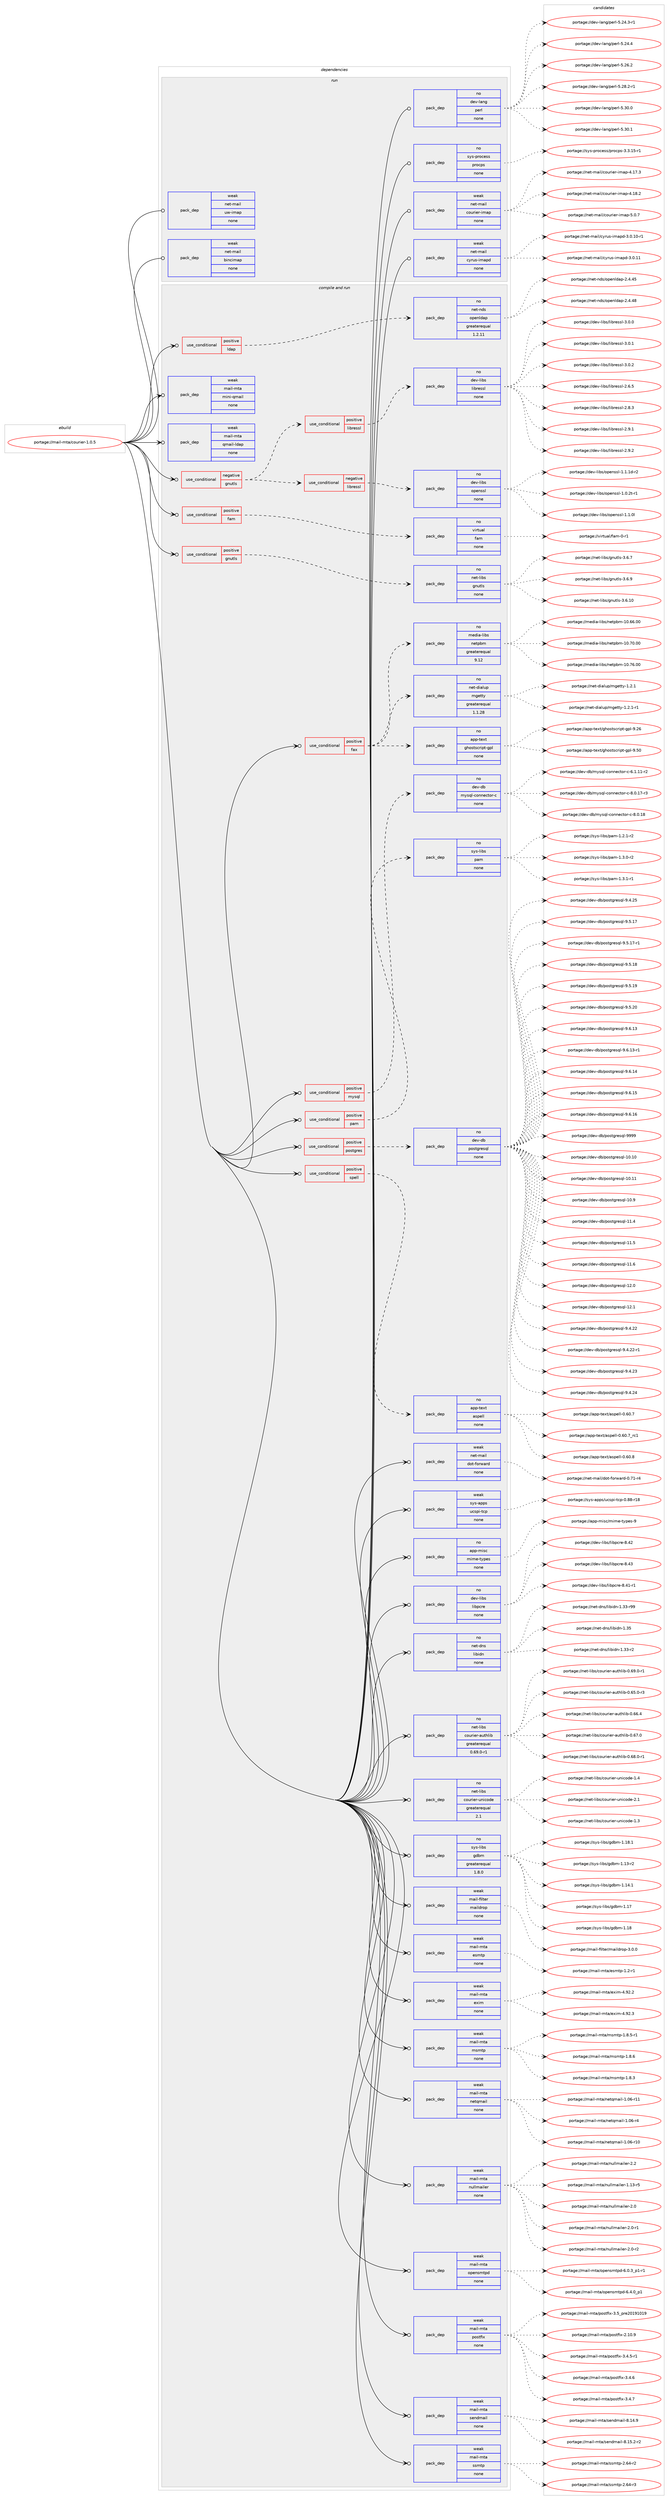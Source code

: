 digraph prolog {

# *************
# Graph options
# *************

newrank=true;
concentrate=true;
compound=true;
graph [rankdir=LR,fontname=Helvetica,fontsize=10,ranksep=1.5];#, ranksep=2.5, nodesep=0.2];
edge  [arrowhead=vee];
node  [fontname=Helvetica,fontsize=10];

# **********
# The ebuild
# **********

subgraph cluster_leftcol {
color=gray;
rank=same;
label=<<i>ebuild</i>>;
id [label="portage://mail-mta/courier-1.0.5", color=red, width=4, href="../mail-mta/courier-1.0.5.svg"];
}

# ****************
# The dependencies
# ****************

subgraph cluster_midcol {
color=gray;
label=<<i>dependencies</i>>;
subgraph cluster_compile {
fillcolor="#eeeeee";
style=filled;
label=<<i>compile</i>>;
}
subgraph cluster_compileandrun {
fillcolor="#eeeeee";
style=filled;
label=<<i>compile and run</i>>;
subgraph cond77055 {
dependency306594 [label=<<TABLE BORDER="0" CELLBORDER="1" CELLSPACING="0" CELLPADDING="4"><TR><TD ROWSPAN="3" CELLPADDING="10">use_conditional</TD></TR><TR><TD>negative</TD></TR><TR><TD>gnutls</TD></TR></TABLE>>, shape=none, color=red];
subgraph cond77056 {
dependency306595 [label=<<TABLE BORDER="0" CELLBORDER="1" CELLSPACING="0" CELLPADDING="4"><TR><TD ROWSPAN="3" CELLPADDING="10">use_conditional</TD></TR><TR><TD>negative</TD></TR><TR><TD>libressl</TD></TR></TABLE>>, shape=none, color=red];
subgraph pack224619 {
dependency306596 [label=<<TABLE BORDER="0" CELLBORDER="1" CELLSPACING="0" CELLPADDING="4" WIDTH="220"><TR><TD ROWSPAN="6" CELLPADDING="30">pack_dep</TD></TR><TR><TD WIDTH="110">no</TD></TR><TR><TD>dev-libs</TD></TR><TR><TD>openssl</TD></TR><TR><TD>none</TD></TR><TR><TD></TD></TR></TABLE>>, shape=none, color=blue];
}
dependency306595:e -> dependency306596:w [weight=20,style="dashed",arrowhead="vee"];
}
dependency306594:e -> dependency306595:w [weight=20,style="dashed",arrowhead="vee"];
subgraph cond77057 {
dependency306597 [label=<<TABLE BORDER="0" CELLBORDER="1" CELLSPACING="0" CELLPADDING="4"><TR><TD ROWSPAN="3" CELLPADDING="10">use_conditional</TD></TR><TR><TD>positive</TD></TR><TR><TD>libressl</TD></TR></TABLE>>, shape=none, color=red];
subgraph pack224620 {
dependency306598 [label=<<TABLE BORDER="0" CELLBORDER="1" CELLSPACING="0" CELLPADDING="4" WIDTH="220"><TR><TD ROWSPAN="6" CELLPADDING="30">pack_dep</TD></TR><TR><TD WIDTH="110">no</TD></TR><TR><TD>dev-libs</TD></TR><TR><TD>libressl</TD></TR><TR><TD>none</TD></TR><TR><TD></TD></TR></TABLE>>, shape=none, color=blue];
}
dependency306597:e -> dependency306598:w [weight=20,style="dashed",arrowhead="vee"];
}
dependency306594:e -> dependency306597:w [weight=20,style="dashed",arrowhead="vee"];
}
id:e -> dependency306594:w [weight=20,style="solid",arrowhead="odotvee"];
subgraph cond77058 {
dependency306599 [label=<<TABLE BORDER="0" CELLBORDER="1" CELLSPACING="0" CELLPADDING="4"><TR><TD ROWSPAN="3" CELLPADDING="10">use_conditional</TD></TR><TR><TD>positive</TD></TR><TR><TD>fam</TD></TR></TABLE>>, shape=none, color=red];
subgraph pack224621 {
dependency306600 [label=<<TABLE BORDER="0" CELLBORDER="1" CELLSPACING="0" CELLPADDING="4" WIDTH="220"><TR><TD ROWSPAN="6" CELLPADDING="30">pack_dep</TD></TR><TR><TD WIDTH="110">no</TD></TR><TR><TD>virtual</TD></TR><TR><TD>fam</TD></TR><TR><TD>none</TD></TR><TR><TD></TD></TR></TABLE>>, shape=none, color=blue];
}
dependency306599:e -> dependency306600:w [weight=20,style="dashed",arrowhead="vee"];
}
id:e -> dependency306599:w [weight=20,style="solid",arrowhead="odotvee"];
subgraph cond77059 {
dependency306601 [label=<<TABLE BORDER="0" CELLBORDER="1" CELLSPACING="0" CELLPADDING="4"><TR><TD ROWSPAN="3" CELLPADDING="10">use_conditional</TD></TR><TR><TD>positive</TD></TR><TR><TD>fax</TD></TR></TABLE>>, shape=none, color=red];
subgraph pack224622 {
dependency306602 [label=<<TABLE BORDER="0" CELLBORDER="1" CELLSPACING="0" CELLPADDING="4" WIDTH="220"><TR><TD ROWSPAN="6" CELLPADDING="30">pack_dep</TD></TR><TR><TD WIDTH="110">no</TD></TR><TR><TD>media-libs</TD></TR><TR><TD>netpbm</TD></TR><TR><TD>greaterequal</TD></TR><TR><TD>9.12</TD></TR></TABLE>>, shape=none, color=blue];
}
dependency306601:e -> dependency306602:w [weight=20,style="dashed",arrowhead="vee"];
subgraph pack224623 {
dependency306603 [label=<<TABLE BORDER="0" CELLBORDER="1" CELLSPACING="0" CELLPADDING="4" WIDTH="220"><TR><TD ROWSPAN="6" CELLPADDING="30">pack_dep</TD></TR><TR><TD WIDTH="110">no</TD></TR><TR><TD>app-text</TD></TR><TR><TD>ghostscript-gpl</TD></TR><TR><TD>none</TD></TR><TR><TD></TD></TR></TABLE>>, shape=none, color=blue];
}
dependency306601:e -> dependency306603:w [weight=20,style="dashed",arrowhead="vee"];
subgraph pack224624 {
dependency306604 [label=<<TABLE BORDER="0" CELLBORDER="1" CELLSPACING="0" CELLPADDING="4" WIDTH="220"><TR><TD ROWSPAN="6" CELLPADDING="30">pack_dep</TD></TR><TR><TD WIDTH="110">no</TD></TR><TR><TD>net-dialup</TD></TR><TR><TD>mgetty</TD></TR><TR><TD>greaterequal</TD></TR><TR><TD>1.1.28</TD></TR></TABLE>>, shape=none, color=blue];
}
dependency306601:e -> dependency306604:w [weight=20,style="dashed",arrowhead="vee"];
}
id:e -> dependency306601:w [weight=20,style="solid",arrowhead="odotvee"];
subgraph cond77060 {
dependency306605 [label=<<TABLE BORDER="0" CELLBORDER="1" CELLSPACING="0" CELLPADDING="4"><TR><TD ROWSPAN="3" CELLPADDING="10">use_conditional</TD></TR><TR><TD>positive</TD></TR><TR><TD>gnutls</TD></TR></TABLE>>, shape=none, color=red];
subgraph pack224625 {
dependency306606 [label=<<TABLE BORDER="0" CELLBORDER="1" CELLSPACING="0" CELLPADDING="4" WIDTH="220"><TR><TD ROWSPAN="6" CELLPADDING="30">pack_dep</TD></TR><TR><TD WIDTH="110">no</TD></TR><TR><TD>net-libs</TD></TR><TR><TD>gnutls</TD></TR><TR><TD>none</TD></TR><TR><TD></TD></TR></TABLE>>, shape=none, color=blue];
}
dependency306605:e -> dependency306606:w [weight=20,style="dashed",arrowhead="vee"];
}
id:e -> dependency306605:w [weight=20,style="solid",arrowhead="odotvee"];
subgraph cond77061 {
dependency306607 [label=<<TABLE BORDER="0" CELLBORDER="1" CELLSPACING="0" CELLPADDING="4"><TR><TD ROWSPAN="3" CELLPADDING="10">use_conditional</TD></TR><TR><TD>positive</TD></TR><TR><TD>ldap</TD></TR></TABLE>>, shape=none, color=red];
subgraph pack224626 {
dependency306608 [label=<<TABLE BORDER="0" CELLBORDER="1" CELLSPACING="0" CELLPADDING="4" WIDTH="220"><TR><TD ROWSPAN="6" CELLPADDING="30">pack_dep</TD></TR><TR><TD WIDTH="110">no</TD></TR><TR><TD>net-nds</TD></TR><TR><TD>openldap</TD></TR><TR><TD>greaterequal</TD></TR><TR><TD>1.2.11</TD></TR></TABLE>>, shape=none, color=blue];
}
dependency306607:e -> dependency306608:w [weight=20,style="dashed",arrowhead="vee"];
}
id:e -> dependency306607:w [weight=20,style="solid",arrowhead="odotvee"];
subgraph cond77062 {
dependency306609 [label=<<TABLE BORDER="0" CELLBORDER="1" CELLSPACING="0" CELLPADDING="4"><TR><TD ROWSPAN="3" CELLPADDING="10">use_conditional</TD></TR><TR><TD>positive</TD></TR><TR><TD>mysql</TD></TR></TABLE>>, shape=none, color=red];
subgraph pack224627 {
dependency306610 [label=<<TABLE BORDER="0" CELLBORDER="1" CELLSPACING="0" CELLPADDING="4" WIDTH="220"><TR><TD ROWSPAN="6" CELLPADDING="30">pack_dep</TD></TR><TR><TD WIDTH="110">no</TD></TR><TR><TD>dev-db</TD></TR><TR><TD>mysql-connector-c</TD></TR><TR><TD>none</TD></TR><TR><TD></TD></TR></TABLE>>, shape=none, color=blue];
}
dependency306609:e -> dependency306610:w [weight=20,style="dashed",arrowhead="vee"];
}
id:e -> dependency306609:w [weight=20,style="solid",arrowhead="odotvee"];
subgraph cond77063 {
dependency306611 [label=<<TABLE BORDER="0" CELLBORDER="1" CELLSPACING="0" CELLPADDING="4"><TR><TD ROWSPAN="3" CELLPADDING="10">use_conditional</TD></TR><TR><TD>positive</TD></TR><TR><TD>pam</TD></TR></TABLE>>, shape=none, color=red];
subgraph pack224628 {
dependency306612 [label=<<TABLE BORDER="0" CELLBORDER="1" CELLSPACING="0" CELLPADDING="4" WIDTH="220"><TR><TD ROWSPAN="6" CELLPADDING="30">pack_dep</TD></TR><TR><TD WIDTH="110">no</TD></TR><TR><TD>sys-libs</TD></TR><TR><TD>pam</TD></TR><TR><TD>none</TD></TR><TR><TD></TD></TR></TABLE>>, shape=none, color=blue];
}
dependency306611:e -> dependency306612:w [weight=20,style="dashed",arrowhead="vee"];
}
id:e -> dependency306611:w [weight=20,style="solid",arrowhead="odotvee"];
subgraph cond77064 {
dependency306613 [label=<<TABLE BORDER="0" CELLBORDER="1" CELLSPACING="0" CELLPADDING="4"><TR><TD ROWSPAN="3" CELLPADDING="10">use_conditional</TD></TR><TR><TD>positive</TD></TR><TR><TD>postgres</TD></TR></TABLE>>, shape=none, color=red];
subgraph pack224629 {
dependency306614 [label=<<TABLE BORDER="0" CELLBORDER="1" CELLSPACING="0" CELLPADDING="4" WIDTH="220"><TR><TD ROWSPAN="6" CELLPADDING="30">pack_dep</TD></TR><TR><TD WIDTH="110">no</TD></TR><TR><TD>dev-db</TD></TR><TR><TD>postgresql</TD></TR><TR><TD>none</TD></TR><TR><TD></TD></TR></TABLE>>, shape=none, color=blue];
}
dependency306613:e -> dependency306614:w [weight=20,style="dashed",arrowhead="vee"];
}
id:e -> dependency306613:w [weight=20,style="solid",arrowhead="odotvee"];
subgraph cond77065 {
dependency306615 [label=<<TABLE BORDER="0" CELLBORDER="1" CELLSPACING="0" CELLPADDING="4"><TR><TD ROWSPAN="3" CELLPADDING="10">use_conditional</TD></TR><TR><TD>positive</TD></TR><TR><TD>spell</TD></TR></TABLE>>, shape=none, color=red];
subgraph pack224630 {
dependency306616 [label=<<TABLE BORDER="0" CELLBORDER="1" CELLSPACING="0" CELLPADDING="4" WIDTH="220"><TR><TD ROWSPAN="6" CELLPADDING="30">pack_dep</TD></TR><TR><TD WIDTH="110">no</TD></TR><TR><TD>app-text</TD></TR><TR><TD>aspell</TD></TR><TR><TD>none</TD></TR><TR><TD></TD></TR></TABLE>>, shape=none, color=blue];
}
dependency306615:e -> dependency306616:w [weight=20,style="dashed",arrowhead="vee"];
}
id:e -> dependency306615:w [weight=20,style="solid",arrowhead="odotvee"];
subgraph pack224631 {
dependency306617 [label=<<TABLE BORDER="0" CELLBORDER="1" CELLSPACING="0" CELLPADDING="4" WIDTH="220"><TR><TD ROWSPAN="6" CELLPADDING="30">pack_dep</TD></TR><TR><TD WIDTH="110">no</TD></TR><TR><TD>app-misc</TD></TR><TR><TD>mime-types</TD></TR><TR><TD>none</TD></TR><TR><TD></TD></TR></TABLE>>, shape=none, color=blue];
}
id:e -> dependency306617:w [weight=20,style="solid",arrowhead="odotvee"];
subgraph pack224632 {
dependency306618 [label=<<TABLE BORDER="0" CELLBORDER="1" CELLSPACING="0" CELLPADDING="4" WIDTH="220"><TR><TD ROWSPAN="6" CELLPADDING="30">pack_dep</TD></TR><TR><TD WIDTH="110">no</TD></TR><TR><TD>dev-libs</TD></TR><TR><TD>libpcre</TD></TR><TR><TD>none</TD></TR><TR><TD></TD></TR></TABLE>>, shape=none, color=blue];
}
id:e -> dependency306618:w [weight=20,style="solid",arrowhead="odotvee"];
subgraph pack224633 {
dependency306619 [label=<<TABLE BORDER="0" CELLBORDER="1" CELLSPACING="0" CELLPADDING="4" WIDTH="220"><TR><TD ROWSPAN="6" CELLPADDING="30">pack_dep</TD></TR><TR><TD WIDTH="110">no</TD></TR><TR><TD>net-dns</TD></TR><TR><TD>libidn</TD></TR><TR><TD>none</TD></TR><TR><TD></TD></TR></TABLE>>, shape=none, color=blue];
}
id:e -> dependency306619:w [weight=20,style="solid",arrowhead="odotvee"];
subgraph pack224634 {
dependency306620 [label=<<TABLE BORDER="0" CELLBORDER="1" CELLSPACING="0" CELLPADDING="4" WIDTH="220"><TR><TD ROWSPAN="6" CELLPADDING="30">pack_dep</TD></TR><TR><TD WIDTH="110">no</TD></TR><TR><TD>net-libs</TD></TR><TR><TD>courier-authlib</TD></TR><TR><TD>greaterequal</TD></TR><TR><TD>0.69.0-r1</TD></TR></TABLE>>, shape=none, color=blue];
}
id:e -> dependency306620:w [weight=20,style="solid",arrowhead="odotvee"];
subgraph pack224635 {
dependency306621 [label=<<TABLE BORDER="0" CELLBORDER="1" CELLSPACING="0" CELLPADDING="4" WIDTH="220"><TR><TD ROWSPAN="6" CELLPADDING="30">pack_dep</TD></TR><TR><TD WIDTH="110">no</TD></TR><TR><TD>net-libs</TD></TR><TR><TD>courier-unicode</TD></TR><TR><TD>greaterequal</TD></TR><TR><TD>2.1</TD></TR></TABLE>>, shape=none, color=blue];
}
id:e -> dependency306621:w [weight=20,style="solid",arrowhead="odotvee"];
subgraph pack224636 {
dependency306622 [label=<<TABLE BORDER="0" CELLBORDER="1" CELLSPACING="0" CELLPADDING="4" WIDTH="220"><TR><TD ROWSPAN="6" CELLPADDING="30">pack_dep</TD></TR><TR><TD WIDTH="110">no</TD></TR><TR><TD>sys-libs</TD></TR><TR><TD>gdbm</TD></TR><TR><TD>greaterequal</TD></TR><TR><TD>1.8.0</TD></TR></TABLE>>, shape=none, color=blue];
}
id:e -> dependency306622:w [weight=20,style="solid",arrowhead="odotvee"];
subgraph pack224637 {
dependency306623 [label=<<TABLE BORDER="0" CELLBORDER="1" CELLSPACING="0" CELLPADDING="4" WIDTH="220"><TR><TD ROWSPAN="6" CELLPADDING="30">pack_dep</TD></TR><TR><TD WIDTH="110">weak</TD></TR><TR><TD>mail-filter</TD></TR><TR><TD>maildrop</TD></TR><TR><TD>none</TD></TR><TR><TD></TD></TR></TABLE>>, shape=none, color=blue];
}
id:e -> dependency306623:w [weight=20,style="solid",arrowhead="odotvee"];
subgraph pack224638 {
dependency306624 [label=<<TABLE BORDER="0" CELLBORDER="1" CELLSPACING="0" CELLPADDING="4" WIDTH="220"><TR><TD ROWSPAN="6" CELLPADDING="30">pack_dep</TD></TR><TR><TD WIDTH="110">weak</TD></TR><TR><TD>mail-mta</TD></TR><TR><TD>esmtp</TD></TR><TR><TD>none</TD></TR><TR><TD></TD></TR></TABLE>>, shape=none, color=blue];
}
id:e -> dependency306624:w [weight=20,style="solid",arrowhead="odotvee"];
subgraph pack224639 {
dependency306625 [label=<<TABLE BORDER="0" CELLBORDER="1" CELLSPACING="0" CELLPADDING="4" WIDTH="220"><TR><TD ROWSPAN="6" CELLPADDING="30">pack_dep</TD></TR><TR><TD WIDTH="110">weak</TD></TR><TR><TD>mail-mta</TD></TR><TR><TD>exim</TD></TR><TR><TD>none</TD></TR><TR><TD></TD></TR></TABLE>>, shape=none, color=blue];
}
id:e -> dependency306625:w [weight=20,style="solid",arrowhead="odotvee"];
subgraph pack224640 {
dependency306626 [label=<<TABLE BORDER="0" CELLBORDER="1" CELLSPACING="0" CELLPADDING="4" WIDTH="220"><TR><TD ROWSPAN="6" CELLPADDING="30">pack_dep</TD></TR><TR><TD WIDTH="110">weak</TD></TR><TR><TD>mail-mta</TD></TR><TR><TD>mini-qmail</TD></TR><TR><TD>none</TD></TR><TR><TD></TD></TR></TABLE>>, shape=none, color=blue];
}
id:e -> dependency306626:w [weight=20,style="solid",arrowhead="odotvee"];
subgraph pack224641 {
dependency306627 [label=<<TABLE BORDER="0" CELLBORDER="1" CELLSPACING="0" CELLPADDING="4" WIDTH="220"><TR><TD ROWSPAN="6" CELLPADDING="30">pack_dep</TD></TR><TR><TD WIDTH="110">weak</TD></TR><TR><TD>mail-mta</TD></TR><TR><TD>msmtp</TD></TR><TR><TD>none</TD></TR><TR><TD></TD></TR></TABLE>>, shape=none, color=blue];
}
id:e -> dependency306627:w [weight=20,style="solid",arrowhead="odotvee"];
subgraph pack224642 {
dependency306628 [label=<<TABLE BORDER="0" CELLBORDER="1" CELLSPACING="0" CELLPADDING="4" WIDTH="220"><TR><TD ROWSPAN="6" CELLPADDING="30">pack_dep</TD></TR><TR><TD WIDTH="110">weak</TD></TR><TR><TD>mail-mta</TD></TR><TR><TD>netqmail</TD></TR><TR><TD>none</TD></TR><TR><TD></TD></TR></TABLE>>, shape=none, color=blue];
}
id:e -> dependency306628:w [weight=20,style="solid",arrowhead="odotvee"];
subgraph pack224643 {
dependency306629 [label=<<TABLE BORDER="0" CELLBORDER="1" CELLSPACING="0" CELLPADDING="4" WIDTH="220"><TR><TD ROWSPAN="6" CELLPADDING="30">pack_dep</TD></TR><TR><TD WIDTH="110">weak</TD></TR><TR><TD>mail-mta</TD></TR><TR><TD>nullmailer</TD></TR><TR><TD>none</TD></TR><TR><TD></TD></TR></TABLE>>, shape=none, color=blue];
}
id:e -> dependency306629:w [weight=20,style="solid",arrowhead="odotvee"];
subgraph pack224644 {
dependency306630 [label=<<TABLE BORDER="0" CELLBORDER="1" CELLSPACING="0" CELLPADDING="4" WIDTH="220"><TR><TD ROWSPAN="6" CELLPADDING="30">pack_dep</TD></TR><TR><TD WIDTH="110">weak</TD></TR><TR><TD>mail-mta</TD></TR><TR><TD>opensmtpd</TD></TR><TR><TD>none</TD></TR><TR><TD></TD></TR></TABLE>>, shape=none, color=blue];
}
id:e -> dependency306630:w [weight=20,style="solid",arrowhead="odotvee"];
subgraph pack224645 {
dependency306631 [label=<<TABLE BORDER="0" CELLBORDER="1" CELLSPACING="0" CELLPADDING="4" WIDTH="220"><TR><TD ROWSPAN="6" CELLPADDING="30">pack_dep</TD></TR><TR><TD WIDTH="110">weak</TD></TR><TR><TD>mail-mta</TD></TR><TR><TD>postfix</TD></TR><TR><TD>none</TD></TR><TR><TD></TD></TR></TABLE>>, shape=none, color=blue];
}
id:e -> dependency306631:w [weight=20,style="solid",arrowhead="odotvee"];
subgraph pack224646 {
dependency306632 [label=<<TABLE BORDER="0" CELLBORDER="1" CELLSPACING="0" CELLPADDING="4" WIDTH="220"><TR><TD ROWSPAN="6" CELLPADDING="30">pack_dep</TD></TR><TR><TD WIDTH="110">weak</TD></TR><TR><TD>mail-mta</TD></TR><TR><TD>qmail-ldap</TD></TR><TR><TD>none</TD></TR><TR><TD></TD></TR></TABLE>>, shape=none, color=blue];
}
id:e -> dependency306632:w [weight=20,style="solid",arrowhead="odotvee"];
subgraph pack224647 {
dependency306633 [label=<<TABLE BORDER="0" CELLBORDER="1" CELLSPACING="0" CELLPADDING="4" WIDTH="220"><TR><TD ROWSPAN="6" CELLPADDING="30">pack_dep</TD></TR><TR><TD WIDTH="110">weak</TD></TR><TR><TD>mail-mta</TD></TR><TR><TD>sendmail</TD></TR><TR><TD>none</TD></TR><TR><TD></TD></TR></TABLE>>, shape=none, color=blue];
}
id:e -> dependency306633:w [weight=20,style="solid",arrowhead="odotvee"];
subgraph pack224648 {
dependency306634 [label=<<TABLE BORDER="0" CELLBORDER="1" CELLSPACING="0" CELLPADDING="4" WIDTH="220"><TR><TD ROWSPAN="6" CELLPADDING="30">pack_dep</TD></TR><TR><TD WIDTH="110">weak</TD></TR><TR><TD>mail-mta</TD></TR><TR><TD>ssmtp</TD></TR><TR><TD>none</TD></TR><TR><TD></TD></TR></TABLE>>, shape=none, color=blue];
}
id:e -> dependency306634:w [weight=20,style="solid",arrowhead="odotvee"];
subgraph pack224649 {
dependency306635 [label=<<TABLE BORDER="0" CELLBORDER="1" CELLSPACING="0" CELLPADDING="4" WIDTH="220"><TR><TD ROWSPAN="6" CELLPADDING="30">pack_dep</TD></TR><TR><TD WIDTH="110">weak</TD></TR><TR><TD>net-mail</TD></TR><TR><TD>dot-forward</TD></TR><TR><TD>none</TD></TR><TR><TD></TD></TR></TABLE>>, shape=none, color=blue];
}
id:e -> dependency306635:w [weight=20,style="solid",arrowhead="odotvee"];
subgraph pack224650 {
dependency306636 [label=<<TABLE BORDER="0" CELLBORDER="1" CELLSPACING="0" CELLPADDING="4" WIDTH="220"><TR><TD ROWSPAN="6" CELLPADDING="30">pack_dep</TD></TR><TR><TD WIDTH="110">weak</TD></TR><TR><TD>sys-apps</TD></TR><TR><TD>ucspi-tcp</TD></TR><TR><TD>none</TD></TR><TR><TD></TD></TR></TABLE>>, shape=none, color=blue];
}
id:e -> dependency306636:w [weight=20,style="solid",arrowhead="odotvee"];
}
subgraph cluster_run {
fillcolor="#eeeeee";
style=filled;
label=<<i>run</i>>;
subgraph pack224651 {
dependency306637 [label=<<TABLE BORDER="0" CELLBORDER="1" CELLSPACING="0" CELLPADDING="4" WIDTH="220"><TR><TD ROWSPAN="6" CELLPADDING="30">pack_dep</TD></TR><TR><TD WIDTH="110">no</TD></TR><TR><TD>dev-lang</TD></TR><TR><TD>perl</TD></TR><TR><TD>none</TD></TR><TR><TD></TD></TR></TABLE>>, shape=none, color=blue];
}
id:e -> dependency306637:w [weight=20,style="solid",arrowhead="odot"];
subgraph pack224652 {
dependency306638 [label=<<TABLE BORDER="0" CELLBORDER="1" CELLSPACING="0" CELLPADDING="4" WIDTH="220"><TR><TD ROWSPAN="6" CELLPADDING="30">pack_dep</TD></TR><TR><TD WIDTH="110">no</TD></TR><TR><TD>sys-process</TD></TR><TR><TD>procps</TD></TR><TR><TD>none</TD></TR><TR><TD></TD></TR></TABLE>>, shape=none, color=blue];
}
id:e -> dependency306638:w [weight=20,style="solid",arrowhead="odot"];
subgraph pack224653 {
dependency306639 [label=<<TABLE BORDER="0" CELLBORDER="1" CELLSPACING="0" CELLPADDING="4" WIDTH="220"><TR><TD ROWSPAN="6" CELLPADDING="30">pack_dep</TD></TR><TR><TD WIDTH="110">weak</TD></TR><TR><TD>net-mail</TD></TR><TR><TD>bincimap</TD></TR><TR><TD>none</TD></TR><TR><TD></TD></TR></TABLE>>, shape=none, color=blue];
}
id:e -> dependency306639:w [weight=20,style="solid",arrowhead="odot"];
subgraph pack224654 {
dependency306640 [label=<<TABLE BORDER="0" CELLBORDER="1" CELLSPACING="0" CELLPADDING="4" WIDTH="220"><TR><TD ROWSPAN="6" CELLPADDING="30">pack_dep</TD></TR><TR><TD WIDTH="110">weak</TD></TR><TR><TD>net-mail</TD></TR><TR><TD>courier-imap</TD></TR><TR><TD>none</TD></TR><TR><TD></TD></TR></TABLE>>, shape=none, color=blue];
}
id:e -> dependency306640:w [weight=20,style="solid",arrowhead="odot"];
subgraph pack224655 {
dependency306641 [label=<<TABLE BORDER="0" CELLBORDER="1" CELLSPACING="0" CELLPADDING="4" WIDTH="220"><TR><TD ROWSPAN="6" CELLPADDING="30">pack_dep</TD></TR><TR><TD WIDTH="110">weak</TD></TR><TR><TD>net-mail</TD></TR><TR><TD>cyrus-imapd</TD></TR><TR><TD>none</TD></TR><TR><TD></TD></TR></TABLE>>, shape=none, color=blue];
}
id:e -> dependency306641:w [weight=20,style="solid",arrowhead="odot"];
subgraph pack224656 {
dependency306642 [label=<<TABLE BORDER="0" CELLBORDER="1" CELLSPACING="0" CELLPADDING="4" WIDTH="220"><TR><TD ROWSPAN="6" CELLPADDING="30">pack_dep</TD></TR><TR><TD WIDTH="110">weak</TD></TR><TR><TD>net-mail</TD></TR><TR><TD>uw-imap</TD></TR><TR><TD>none</TD></TR><TR><TD></TD></TR></TABLE>>, shape=none, color=blue];
}
id:e -> dependency306642:w [weight=20,style="solid",arrowhead="odot"];
}
}

# **************
# The candidates
# **************

subgraph cluster_choices {
rank=same;
color=gray;
label=<<i>candidates</i>>;

subgraph choice224619 {
color=black;
nodesep=1;
choiceportage1001011184510810598115471111121011101151151084549464846501164511449 [label="portage://dev-libs/openssl-1.0.2t-r1", color=red, width=4,href="../dev-libs/openssl-1.0.2t-r1.svg"];
choiceportage100101118451081059811547111112101110115115108454946494648108 [label="portage://dev-libs/openssl-1.1.0l", color=red, width=4,href="../dev-libs/openssl-1.1.0l.svg"];
choiceportage1001011184510810598115471111121011101151151084549464946491004511450 [label="portage://dev-libs/openssl-1.1.1d-r2", color=red, width=4,href="../dev-libs/openssl-1.1.1d-r2.svg"];
dependency306596:e -> choiceportage1001011184510810598115471111121011101151151084549464846501164511449:w [style=dotted,weight="100"];
dependency306596:e -> choiceportage100101118451081059811547111112101110115115108454946494648108:w [style=dotted,weight="100"];
dependency306596:e -> choiceportage1001011184510810598115471111121011101151151084549464946491004511450:w [style=dotted,weight="100"];
}
subgraph choice224620 {
color=black;
nodesep=1;
choiceportage10010111845108105981154710810598114101115115108455046544653 [label="portage://dev-libs/libressl-2.6.5", color=red, width=4,href="../dev-libs/libressl-2.6.5.svg"];
choiceportage10010111845108105981154710810598114101115115108455046564651 [label="portage://dev-libs/libressl-2.8.3", color=red, width=4,href="../dev-libs/libressl-2.8.3.svg"];
choiceportage10010111845108105981154710810598114101115115108455046574649 [label="portage://dev-libs/libressl-2.9.1", color=red, width=4,href="../dev-libs/libressl-2.9.1.svg"];
choiceportage10010111845108105981154710810598114101115115108455046574650 [label="portage://dev-libs/libressl-2.9.2", color=red, width=4,href="../dev-libs/libressl-2.9.2.svg"];
choiceportage10010111845108105981154710810598114101115115108455146484648 [label="portage://dev-libs/libressl-3.0.0", color=red, width=4,href="../dev-libs/libressl-3.0.0.svg"];
choiceportage10010111845108105981154710810598114101115115108455146484649 [label="portage://dev-libs/libressl-3.0.1", color=red, width=4,href="../dev-libs/libressl-3.0.1.svg"];
choiceportage10010111845108105981154710810598114101115115108455146484650 [label="portage://dev-libs/libressl-3.0.2", color=red, width=4,href="../dev-libs/libressl-3.0.2.svg"];
dependency306598:e -> choiceportage10010111845108105981154710810598114101115115108455046544653:w [style=dotted,weight="100"];
dependency306598:e -> choiceportage10010111845108105981154710810598114101115115108455046564651:w [style=dotted,weight="100"];
dependency306598:e -> choiceportage10010111845108105981154710810598114101115115108455046574649:w [style=dotted,weight="100"];
dependency306598:e -> choiceportage10010111845108105981154710810598114101115115108455046574650:w [style=dotted,weight="100"];
dependency306598:e -> choiceportage10010111845108105981154710810598114101115115108455146484648:w [style=dotted,weight="100"];
dependency306598:e -> choiceportage10010111845108105981154710810598114101115115108455146484649:w [style=dotted,weight="100"];
dependency306598:e -> choiceportage10010111845108105981154710810598114101115115108455146484650:w [style=dotted,weight="100"];
}
subgraph choice224621 {
color=black;
nodesep=1;
choiceportage11810511411611797108471029710945484511449 [label="portage://virtual/fam-0-r1", color=red, width=4,href="../virtual/fam-0-r1.svg"];
dependency306600:e -> choiceportage11810511411611797108471029710945484511449:w [style=dotted,weight="100"];
}
subgraph choice224622 {
color=black;
nodesep=1;
choiceportage1091011001059745108105981154711010111611298109454948465454464848 [label="portage://media-libs/netpbm-10.66.00", color=red, width=4,href="../media-libs/netpbm-10.66.00.svg"];
choiceportage1091011001059745108105981154711010111611298109454948465548464848 [label="portage://media-libs/netpbm-10.70.00", color=red, width=4,href="../media-libs/netpbm-10.70.00.svg"];
choiceportage1091011001059745108105981154711010111611298109454948465554464848 [label="portage://media-libs/netpbm-10.76.00", color=red, width=4,href="../media-libs/netpbm-10.76.00.svg"];
dependency306602:e -> choiceportage1091011001059745108105981154711010111611298109454948465454464848:w [style=dotted,weight="100"];
dependency306602:e -> choiceportage1091011001059745108105981154711010111611298109454948465548464848:w [style=dotted,weight="100"];
dependency306602:e -> choiceportage1091011001059745108105981154711010111611298109454948465554464848:w [style=dotted,weight="100"];
}
subgraph choice224623 {
color=black;
nodesep=1;
choiceportage97112112451161011201164710310411111511611599114105112116451031121084557465054 [label="portage://app-text/ghostscript-gpl-9.26", color=red, width=4,href="../app-text/ghostscript-gpl-9.26.svg"];
choiceportage97112112451161011201164710310411111511611599114105112116451031121084557465348 [label="portage://app-text/ghostscript-gpl-9.50", color=red, width=4,href="../app-text/ghostscript-gpl-9.50.svg"];
dependency306603:e -> choiceportage97112112451161011201164710310411111511611599114105112116451031121084557465054:w [style=dotted,weight="100"];
dependency306603:e -> choiceportage97112112451161011201164710310411111511611599114105112116451031121084557465348:w [style=dotted,weight="100"];
}
subgraph choice224624 {
color=black;
nodesep=1;
choiceportage110101116451001059710811711247109103101116116121454946504649 [label="portage://net-dialup/mgetty-1.2.1", color=red, width=4,href="../net-dialup/mgetty-1.2.1.svg"];
choiceportage1101011164510010597108117112471091031011161161214549465046494511449 [label="portage://net-dialup/mgetty-1.2.1-r1", color=red, width=4,href="../net-dialup/mgetty-1.2.1-r1.svg"];
dependency306604:e -> choiceportage110101116451001059710811711247109103101116116121454946504649:w [style=dotted,weight="100"];
dependency306604:e -> choiceportage1101011164510010597108117112471091031011161161214549465046494511449:w [style=dotted,weight="100"];
}
subgraph choice224625 {
color=black;
nodesep=1;
choiceportage11010111645108105981154710311011711610811545514654464948 [label="portage://net-libs/gnutls-3.6.10", color=red, width=4,href="../net-libs/gnutls-3.6.10.svg"];
choiceportage110101116451081059811547103110117116108115455146544655 [label="portage://net-libs/gnutls-3.6.7", color=red, width=4,href="../net-libs/gnutls-3.6.7.svg"];
choiceportage110101116451081059811547103110117116108115455146544657 [label="portage://net-libs/gnutls-3.6.9", color=red, width=4,href="../net-libs/gnutls-3.6.9.svg"];
dependency306606:e -> choiceportage11010111645108105981154710311011711610811545514654464948:w [style=dotted,weight="100"];
dependency306606:e -> choiceportage110101116451081059811547103110117116108115455146544655:w [style=dotted,weight="100"];
dependency306606:e -> choiceportage110101116451081059811547103110117116108115455146544657:w [style=dotted,weight="100"];
}
subgraph choice224626 {
color=black;
nodesep=1;
choiceportage11010111645110100115471111121011101081009711245504652465253 [label="portage://net-nds/openldap-2.4.45", color=red, width=4,href="../net-nds/openldap-2.4.45.svg"];
choiceportage11010111645110100115471111121011101081009711245504652465256 [label="portage://net-nds/openldap-2.4.48", color=red, width=4,href="../net-nds/openldap-2.4.48.svg"];
dependency306608:e -> choiceportage11010111645110100115471111121011101081009711245504652465253:w [style=dotted,weight="100"];
dependency306608:e -> choiceportage11010111645110100115471111121011101081009711245504652465256:w [style=dotted,weight="100"];
}
subgraph choice224627 {
color=black;
nodesep=1;
choiceportage1001011184510098471091211151131084599111110110101991161111144599455446494649494511450 [label="portage://dev-db/mysql-connector-c-6.1.11-r2", color=red, width=4,href="../dev-db/mysql-connector-c-6.1.11-r2.svg"];
choiceportage1001011184510098471091211151131084599111110110101991161111144599455646484649554511451 [label="portage://dev-db/mysql-connector-c-8.0.17-r3", color=red, width=4,href="../dev-db/mysql-connector-c-8.0.17-r3.svg"];
choiceportage100101118451009847109121115113108459911111011010199116111114459945564648464956 [label="portage://dev-db/mysql-connector-c-8.0.18", color=red, width=4,href="../dev-db/mysql-connector-c-8.0.18.svg"];
dependency306610:e -> choiceportage1001011184510098471091211151131084599111110110101991161111144599455446494649494511450:w [style=dotted,weight="100"];
dependency306610:e -> choiceportage1001011184510098471091211151131084599111110110101991161111144599455646484649554511451:w [style=dotted,weight="100"];
dependency306610:e -> choiceportage100101118451009847109121115113108459911111011010199116111114459945564648464956:w [style=dotted,weight="100"];
}
subgraph choice224628 {
color=black;
nodesep=1;
choiceportage115121115451081059811547112971094549465046494511450 [label="portage://sys-libs/pam-1.2.1-r2", color=red, width=4,href="../sys-libs/pam-1.2.1-r2.svg"];
choiceportage115121115451081059811547112971094549465146484511450 [label="portage://sys-libs/pam-1.3.0-r2", color=red, width=4,href="../sys-libs/pam-1.3.0-r2.svg"];
choiceportage115121115451081059811547112971094549465146494511449 [label="portage://sys-libs/pam-1.3.1-r1", color=red, width=4,href="../sys-libs/pam-1.3.1-r1.svg"];
dependency306612:e -> choiceportage115121115451081059811547112971094549465046494511450:w [style=dotted,weight="100"];
dependency306612:e -> choiceportage115121115451081059811547112971094549465146484511450:w [style=dotted,weight="100"];
dependency306612:e -> choiceportage115121115451081059811547112971094549465146494511449:w [style=dotted,weight="100"];
}
subgraph choice224629 {
color=black;
nodesep=1;
choiceportage100101118451009847112111115116103114101115113108454948464948 [label="portage://dev-db/postgresql-10.10", color=red, width=4,href="../dev-db/postgresql-10.10.svg"];
choiceportage100101118451009847112111115116103114101115113108454948464949 [label="portage://dev-db/postgresql-10.11", color=red, width=4,href="../dev-db/postgresql-10.11.svg"];
choiceportage1001011184510098471121111151161031141011151131084549484657 [label="portage://dev-db/postgresql-10.9", color=red, width=4,href="../dev-db/postgresql-10.9.svg"];
choiceportage1001011184510098471121111151161031141011151131084549494652 [label="portage://dev-db/postgresql-11.4", color=red, width=4,href="../dev-db/postgresql-11.4.svg"];
choiceportage1001011184510098471121111151161031141011151131084549494653 [label="portage://dev-db/postgresql-11.5", color=red, width=4,href="../dev-db/postgresql-11.5.svg"];
choiceportage1001011184510098471121111151161031141011151131084549494654 [label="portage://dev-db/postgresql-11.6", color=red, width=4,href="../dev-db/postgresql-11.6.svg"];
choiceportage1001011184510098471121111151161031141011151131084549504648 [label="portage://dev-db/postgresql-12.0", color=red, width=4,href="../dev-db/postgresql-12.0.svg"];
choiceportage1001011184510098471121111151161031141011151131084549504649 [label="portage://dev-db/postgresql-12.1", color=red, width=4,href="../dev-db/postgresql-12.1.svg"];
choiceportage10010111845100984711211111511610311410111511310845574652465050 [label="portage://dev-db/postgresql-9.4.22", color=red, width=4,href="../dev-db/postgresql-9.4.22.svg"];
choiceportage100101118451009847112111115116103114101115113108455746524650504511449 [label="portage://dev-db/postgresql-9.4.22-r1", color=red, width=4,href="../dev-db/postgresql-9.4.22-r1.svg"];
choiceportage10010111845100984711211111511610311410111511310845574652465051 [label="portage://dev-db/postgresql-9.4.23", color=red, width=4,href="../dev-db/postgresql-9.4.23.svg"];
choiceportage10010111845100984711211111511610311410111511310845574652465052 [label="portage://dev-db/postgresql-9.4.24", color=red, width=4,href="../dev-db/postgresql-9.4.24.svg"];
choiceportage10010111845100984711211111511610311410111511310845574652465053 [label="portage://dev-db/postgresql-9.4.25", color=red, width=4,href="../dev-db/postgresql-9.4.25.svg"];
choiceportage10010111845100984711211111511610311410111511310845574653464955 [label="portage://dev-db/postgresql-9.5.17", color=red, width=4,href="../dev-db/postgresql-9.5.17.svg"];
choiceportage100101118451009847112111115116103114101115113108455746534649554511449 [label="portage://dev-db/postgresql-9.5.17-r1", color=red, width=4,href="../dev-db/postgresql-9.5.17-r1.svg"];
choiceportage10010111845100984711211111511610311410111511310845574653464956 [label="portage://dev-db/postgresql-9.5.18", color=red, width=4,href="../dev-db/postgresql-9.5.18.svg"];
choiceportage10010111845100984711211111511610311410111511310845574653464957 [label="portage://dev-db/postgresql-9.5.19", color=red, width=4,href="../dev-db/postgresql-9.5.19.svg"];
choiceportage10010111845100984711211111511610311410111511310845574653465048 [label="portage://dev-db/postgresql-9.5.20", color=red, width=4,href="../dev-db/postgresql-9.5.20.svg"];
choiceportage10010111845100984711211111511610311410111511310845574654464951 [label="portage://dev-db/postgresql-9.6.13", color=red, width=4,href="../dev-db/postgresql-9.6.13.svg"];
choiceportage100101118451009847112111115116103114101115113108455746544649514511449 [label="portage://dev-db/postgresql-9.6.13-r1", color=red, width=4,href="../dev-db/postgresql-9.6.13-r1.svg"];
choiceportage10010111845100984711211111511610311410111511310845574654464952 [label="portage://dev-db/postgresql-9.6.14", color=red, width=4,href="../dev-db/postgresql-9.6.14.svg"];
choiceportage10010111845100984711211111511610311410111511310845574654464953 [label="portage://dev-db/postgresql-9.6.15", color=red, width=4,href="../dev-db/postgresql-9.6.15.svg"];
choiceportage10010111845100984711211111511610311410111511310845574654464954 [label="portage://dev-db/postgresql-9.6.16", color=red, width=4,href="../dev-db/postgresql-9.6.16.svg"];
choiceportage1001011184510098471121111151161031141011151131084557575757 [label="portage://dev-db/postgresql-9999", color=red, width=4,href="../dev-db/postgresql-9999.svg"];
dependency306614:e -> choiceportage100101118451009847112111115116103114101115113108454948464948:w [style=dotted,weight="100"];
dependency306614:e -> choiceportage100101118451009847112111115116103114101115113108454948464949:w [style=dotted,weight="100"];
dependency306614:e -> choiceportage1001011184510098471121111151161031141011151131084549484657:w [style=dotted,weight="100"];
dependency306614:e -> choiceportage1001011184510098471121111151161031141011151131084549494652:w [style=dotted,weight="100"];
dependency306614:e -> choiceportage1001011184510098471121111151161031141011151131084549494653:w [style=dotted,weight="100"];
dependency306614:e -> choiceportage1001011184510098471121111151161031141011151131084549494654:w [style=dotted,weight="100"];
dependency306614:e -> choiceportage1001011184510098471121111151161031141011151131084549504648:w [style=dotted,weight="100"];
dependency306614:e -> choiceportage1001011184510098471121111151161031141011151131084549504649:w [style=dotted,weight="100"];
dependency306614:e -> choiceportage10010111845100984711211111511610311410111511310845574652465050:w [style=dotted,weight="100"];
dependency306614:e -> choiceportage100101118451009847112111115116103114101115113108455746524650504511449:w [style=dotted,weight="100"];
dependency306614:e -> choiceportage10010111845100984711211111511610311410111511310845574652465051:w [style=dotted,weight="100"];
dependency306614:e -> choiceportage10010111845100984711211111511610311410111511310845574652465052:w [style=dotted,weight="100"];
dependency306614:e -> choiceportage10010111845100984711211111511610311410111511310845574652465053:w [style=dotted,weight="100"];
dependency306614:e -> choiceportage10010111845100984711211111511610311410111511310845574653464955:w [style=dotted,weight="100"];
dependency306614:e -> choiceportage100101118451009847112111115116103114101115113108455746534649554511449:w [style=dotted,weight="100"];
dependency306614:e -> choiceportage10010111845100984711211111511610311410111511310845574653464956:w [style=dotted,weight="100"];
dependency306614:e -> choiceportage10010111845100984711211111511610311410111511310845574653464957:w [style=dotted,weight="100"];
dependency306614:e -> choiceportage10010111845100984711211111511610311410111511310845574653465048:w [style=dotted,weight="100"];
dependency306614:e -> choiceportage10010111845100984711211111511610311410111511310845574654464951:w [style=dotted,weight="100"];
dependency306614:e -> choiceportage100101118451009847112111115116103114101115113108455746544649514511449:w [style=dotted,weight="100"];
dependency306614:e -> choiceportage10010111845100984711211111511610311410111511310845574654464952:w [style=dotted,weight="100"];
dependency306614:e -> choiceportage10010111845100984711211111511610311410111511310845574654464953:w [style=dotted,weight="100"];
dependency306614:e -> choiceportage10010111845100984711211111511610311410111511310845574654464954:w [style=dotted,weight="100"];
dependency306614:e -> choiceportage1001011184510098471121111151161031141011151131084557575757:w [style=dotted,weight="100"];
}
subgraph choice224630 {
color=black;
nodesep=1;
choiceportage9711211245116101120116479711511210110810845484654484655 [label="portage://app-text/aspell-0.60.7", color=red, width=4,href="../app-text/aspell-0.60.7.svg"];
choiceportage9711211245116101120116479711511210110810845484654484655951149949 [label="portage://app-text/aspell-0.60.7_rc1", color=red, width=4,href="../app-text/aspell-0.60.7_rc1.svg"];
choiceportage9711211245116101120116479711511210110810845484654484656 [label="portage://app-text/aspell-0.60.8", color=red, width=4,href="../app-text/aspell-0.60.8.svg"];
dependency306616:e -> choiceportage9711211245116101120116479711511210110810845484654484655:w [style=dotted,weight="100"];
dependency306616:e -> choiceportage9711211245116101120116479711511210110810845484654484655951149949:w [style=dotted,weight="100"];
dependency306616:e -> choiceportage9711211245116101120116479711511210110810845484654484656:w [style=dotted,weight="100"];
}
subgraph choice224631 {
color=black;
nodesep=1;
choiceportage97112112451091051159947109105109101451161211121011154557 [label="portage://app-misc/mime-types-9", color=red, width=4,href="../app-misc/mime-types-9.svg"];
dependency306617:e -> choiceportage97112112451091051159947109105109101451161211121011154557:w [style=dotted,weight="100"];
}
subgraph choice224632 {
color=black;
nodesep=1;
choiceportage100101118451081059811547108105981129911410145564652494511449 [label="portage://dev-libs/libpcre-8.41-r1", color=red, width=4,href="../dev-libs/libpcre-8.41-r1.svg"];
choiceportage10010111845108105981154710810598112991141014556465250 [label="portage://dev-libs/libpcre-8.42", color=red, width=4,href="../dev-libs/libpcre-8.42.svg"];
choiceportage10010111845108105981154710810598112991141014556465251 [label="portage://dev-libs/libpcre-8.43", color=red, width=4,href="../dev-libs/libpcre-8.43.svg"];
dependency306618:e -> choiceportage100101118451081059811547108105981129911410145564652494511449:w [style=dotted,weight="100"];
dependency306618:e -> choiceportage10010111845108105981154710810598112991141014556465250:w [style=dotted,weight="100"];
dependency306618:e -> choiceportage10010111845108105981154710810598112991141014556465251:w [style=dotted,weight="100"];
}
subgraph choice224633 {
color=black;
nodesep=1;
choiceportage11010111645100110115471081059810510011045494651514511450 [label="portage://net-dns/libidn-1.33-r2", color=red, width=4,href="../net-dns/libidn-1.33-r2.svg"];
choiceportage1101011164510011011547108105981051001104549465151451145757 [label="portage://net-dns/libidn-1.33-r99", color=red, width=4,href="../net-dns/libidn-1.33-r99.svg"];
choiceportage1101011164510011011547108105981051001104549465153 [label="portage://net-dns/libidn-1.35", color=red, width=4,href="../net-dns/libidn-1.35.svg"];
dependency306619:e -> choiceportage11010111645100110115471081059810510011045494651514511450:w [style=dotted,weight="100"];
dependency306619:e -> choiceportage1101011164510011011547108105981051001104549465151451145757:w [style=dotted,weight="100"];
dependency306619:e -> choiceportage1101011164510011011547108105981051001104549465153:w [style=dotted,weight="100"];
}
subgraph choice224634 {
color=black;
nodesep=1;
choiceportage11010111645108105981154799111117114105101114459711711610410810598454846545346484511451 [label="portage://net-libs/courier-authlib-0.65.0-r3", color=red, width=4,href="../net-libs/courier-authlib-0.65.0-r3.svg"];
choiceportage1101011164510810598115479911111711410510111445971171161041081059845484654544652 [label="portage://net-libs/courier-authlib-0.66.4", color=red, width=4,href="../net-libs/courier-authlib-0.66.4.svg"];
choiceportage1101011164510810598115479911111711410510111445971171161041081059845484654554648 [label="portage://net-libs/courier-authlib-0.67.0", color=red, width=4,href="../net-libs/courier-authlib-0.67.0.svg"];
choiceportage11010111645108105981154799111117114105101114459711711610410810598454846545646484511449 [label="portage://net-libs/courier-authlib-0.68.0-r1", color=red, width=4,href="../net-libs/courier-authlib-0.68.0-r1.svg"];
choiceportage11010111645108105981154799111117114105101114459711711610410810598454846545746484511449 [label="portage://net-libs/courier-authlib-0.69.0-r1", color=red, width=4,href="../net-libs/courier-authlib-0.69.0-r1.svg"];
dependency306620:e -> choiceportage11010111645108105981154799111117114105101114459711711610410810598454846545346484511451:w [style=dotted,weight="100"];
dependency306620:e -> choiceportage1101011164510810598115479911111711410510111445971171161041081059845484654544652:w [style=dotted,weight="100"];
dependency306620:e -> choiceportage1101011164510810598115479911111711410510111445971171161041081059845484654554648:w [style=dotted,weight="100"];
dependency306620:e -> choiceportage11010111645108105981154799111117114105101114459711711610410810598454846545646484511449:w [style=dotted,weight="100"];
dependency306620:e -> choiceportage11010111645108105981154799111117114105101114459711711610410810598454846545746484511449:w [style=dotted,weight="100"];
}
subgraph choice224635 {
color=black;
nodesep=1;
choiceportage11010111645108105981154799111117114105101114451171101059911110010145494651 [label="portage://net-libs/courier-unicode-1.3", color=red, width=4,href="../net-libs/courier-unicode-1.3.svg"];
choiceportage11010111645108105981154799111117114105101114451171101059911110010145494652 [label="portage://net-libs/courier-unicode-1.4", color=red, width=4,href="../net-libs/courier-unicode-1.4.svg"];
choiceportage11010111645108105981154799111117114105101114451171101059911110010145504649 [label="portage://net-libs/courier-unicode-2.1", color=red, width=4,href="../net-libs/courier-unicode-2.1.svg"];
dependency306621:e -> choiceportage11010111645108105981154799111117114105101114451171101059911110010145494651:w [style=dotted,weight="100"];
dependency306621:e -> choiceportage11010111645108105981154799111117114105101114451171101059911110010145494652:w [style=dotted,weight="100"];
dependency306621:e -> choiceportage11010111645108105981154799111117114105101114451171101059911110010145504649:w [style=dotted,weight="100"];
}
subgraph choice224636 {
color=black;
nodesep=1;
choiceportage1151211154510810598115471031009810945494649514511450 [label="portage://sys-libs/gdbm-1.13-r2", color=red, width=4,href="../sys-libs/gdbm-1.13-r2.svg"];
choiceportage1151211154510810598115471031009810945494649524649 [label="portage://sys-libs/gdbm-1.14.1", color=red, width=4,href="../sys-libs/gdbm-1.14.1.svg"];
choiceportage115121115451081059811547103100981094549464955 [label="portage://sys-libs/gdbm-1.17", color=red, width=4,href="../sys-libs/gdbm-1.17.svg"];
choiceportage115121115451081059811547103100981094549464956 [label="portage://sys-libs/gdbm-1.18", color=red, width=4,href="../sys-libs/gdbm-1.18.svg"];
choiceportage1151211154510810598115471031009810945494649564649 [label="portage://sys-libs/gdbm-1.18.1", color=red, width=4,href="../sys-libs/gdbm-1.18.1.svg"];
dependency306622:e -> choiceportage1151211154510810598115471031009810945494649514511450:w [style=dotted,weight="100"];
dependency306622:e -> choiceportage1151211154510810598115471031009810945494649524649:w [style=dotted,weight="100"];
dependency306622:e -> choiceportage115121115451081059811547103100981094549464955:w [style=dotted,weight="100"];
dependency306622:e -> choiceportage115121115451081059811547103100981094549464956:w [style=dotted,weight="100"];
dependency306622:e -> choiceportage1151211154510810598115471031009810945494649564649:w [style=dotted,weight="100"];
}
subgraph choice224637 {
color=black;
nodesep=1;
choiceportage10997105108451021051081161011144710997105108100114111112455146484648 [label="portage://mail-filter/maildrop-3.0.0", color=red, width=4,href="../mail-filter/maildrop-3.0.0.svg"];
dependency306623:e -> choiceportage10997105108451021051081161011144710997105108100114111112455146484648:w [style=dotted,weight="100"];
}
subgraph choice224638 {
color=black;
nodesep=1;
choiceportage10997105108451091169747101115109116112454946504511449 [label="portage://mail-mta/esmtp-1.2-r1", color=red, width=4,href="../mail-mta/esmtp-1.2-r1.svg"];
dependency306624:e -> choiceportage10997105108451091169747101115109116112454946504511449:w [style=dotted,weight="100"];
}
subgraph choice224639 {
color=black;
nodesep=1;
choiceportage1099710510845109116974710112010510945524657504650 [label="portage://mail-mta/exim-4.92.2", color=red, width=4,href="../mail-mta/exim-4.92.2.svg"];
choiceportage1099710510845109116974710112010510945524657504651 [label="portage://mail-mta/exim-4.92.3", color=red, width=4,href="../mail-mta/exim-4.92.3.svg"];
dependency306625:e -> choiceportage1099710510845109116974710112010510945524657504650:w [style=dotted,weight="100"];
dependency306625:e -> choiceportage1099710510845109116974710112010510945524657504651:w [style=dotted,weight="100"];
}
subgraph choice224640 {
color=black;
nodesep=1;
}
subgraph choice224641 {
color=black;
nodesep=1;
choiceportage10997105108451091169747109115109116112454946564651 [label="portage://mail-mta/msmtp-1.8.3", color=red, width=4,href="../mail-mta/msmtp-1.8.3.svg"];
choiceportage109971051084510911697471091151091161124549465646534511449 [label="portage://mail-mta/msmtp-1.8.5-r1", color=red, width=4,href="../mail-mta/msmtp-1.8.5-r1.svg"];
choiceportage10997105108451091169747109115109116112454946564654 [label="portage://mail-mta/msmtp-1.8.6", color=red, width=4,href="../mail-mta/msmtp-1.8.6.svg"];
dependency306627:e -> choiceportage10997105108451091169747109115109116112454946564651:w [style=dotted,weight="100"];
dependency306627:e -> choiceportage109971051084510911697471091151091161124549465646534511449:w [style=dotted,weight="100"];
dependency306627:e -> choiceportage10997105108451091169747109115109116112454946564654:w [style=dotted,weight="100"];
}
subgraph choice224642 {
color=black;
nodesep=1;
choiceportage10997105108451091169747110101116113109971051084549464854451144948 [label="portage://mail-mta/netqmail-1.06-r10", color=red, width=4,href="../mail-mta/netqmail-1.06-r10.svg"];
choiceportage10997105108451091169747110101116113109971051084549464854451144949 [label="portage://mail-mta/netqmail-1.06-r11", color=red, width=4,href="../mail-mta/netqmail-1.06-r11.svg"];
choiceportage109971051084510911697471101011161131099710510845494648544511452 [label="portage://mail-mta/netqmail-1.06-r4", color=red, width=4,href="../mail-mta/netqmail-1.06-r4.svg"];
dependency306628:e -> choiceportage10997105108451091169747110101116113109971051084549464854451144948:w [style=dotted,weight="100"];
dependency306628:e -> choiceportage10997105108451091169747110101116113109971051084549464854451144949:w [style=dotted,weight="100"];
dependency306628:e -> choiceportage109971051084510911697471101011161131099710510845494648544511452:w [style=dotted,weight="100"];
}
subgraph choice224643 {
color=black;
nodesep=1;
choiceportage109971051084510911697471101171081081099710510810111445494649514511453 [label="portage://mail-mta/nullmailer-1.13-r5", color=red, width=4,href="../mail-mta/nullmailer-1.13-r5.svg"];
choiceportage109971051084510911697471101171081081099710510810111445504648 [label="portage://mail-mta/nullmailer-2.0", color=red, width=4,href="../mail-mta/nullmailer-2.0.svg"];
choiceportage1099710510845109116974711011710810810997105108101114455046484511449 [label="portage://mail-mta/nullmailer-2.0-r1", color=red, width=4,href="../mail-mta/nullmailer-2.0-r1.svg"];
choiceportage1099710510845109116974711011710810810997105108101114455046484511450 [label="portage://mail-mta/nullmailer-2.0-r2", color=red, width=4,href="../mail-mta/nullmailer-2.0-r2.svg"];
choiceportage109971051084510911697471101171081081099710510810111445504650 [label="portage://mail-mta/nullmailer-2.2", color=red, width=4,href="../mail-mta/nullmailer-2.2.svg"];
dependency306629:e -> choiceportage109971051084510911697471101171081081099710510810111445494649514511453:w [style=dotted,weight="100"];
dependency306629:e -> choiceportage109971051084510911697471101171081081099710510810111445504648:w [style=dotted,weight="100"];
dependency306629:e -> choiceportage1099710510845109116974711011710810810997105108101114455046484511449:w [style=dotted,weight="100"];
dependency306629:e -> choiceportage1099710510845109116974711011710810810997105108101114455046484511450:w [style=dotted,weight="100"];
dependency306629:e -> choiceportage109971051084510911697471101171081081099710510810111445504650:w [style=dotted,weight="100"];
}
subgraph choice224644 {
color=black;
nodesep=1;
choiceportage1099710510845109116974711111210111011510911611210045544648465195112494511449 [label="portage://mail-mta/opensmtpd-6.0.3_p1-r1", color=red, width=4,href="../mail-mta/opensmtpd-6.0.3_p1-r1.svg"];
choiceportage109971051084510911697471111121011101151091161121004554465246489511249 [label="portage://mail-mta/opensmtpd-6.4.0_p1", color=red, width=4,href="../mail-mta/opensmtpd-6.4.0_p1.svg"];
dependency306630:e -> choiceportage1099710510845109116974711111210111011510911611210045544648465195112494511449:w [style=dotted,weight="100"];
dependency306630:e -> choiceportage109971051084510911697471111121011101151091161121004554465246489511249:w [style=dotted,weight="100"];
}
subgraph choice224645 {
color=black;
nodesep=1;
choiceportage1099710510845109116974711211111511610210512045504649484657 [label="portage://mail-mta/postfix-2.10.9", color=red, width=4,href="../mail-mta/postfix-2.10.9.svg"];
choiceportage109971051084510911697471121111151161021051204551465246534511449 [label="portage://mail-mta/postfix-3.4.5-r1", color=red, width=4,href="../mail-mta/postfix-3.4.5-r1.svg"];
choiceportage10997105108451091169747112111115116102105120455146524654 [label="portage://mail-mta/postfix-3.4.6", color=red, width=4,href="../mail-mta/postfix-3.4.6.svg"];
choiceportage10997105108451091169747112111115116102105120455146524655 [label="portage://mail-mta/postfix-3.4.7", color=red, width=4,href="../mail-mta/postfix-3.4.7.svg"];
choiceportage1099710510845109116974711211111511610210512045514653951121141015048495749484957 [label="portage://mail-mta/postfix-3.5_pre20191019", color=red, width=4,href="../mail-mta/postfix-3.5_pre20191019.svg"];
dependency306631:e -> choiceportage1099710510845109116974711211111511610210512045504649484657:w [style=dotted,weight="100"];
dependency306631:e -> choiceportage109971051084510911697471121111151161021051204551465246534511449:w [style=dotted,weight="100"];
dependency306631:e -> choiceportage10997105108451091169747112111115116102105120455146524654:w [style=dotted,weight="100"];
dependency306631:e -> choiceportage10997105108451091169747112111115116102105120455146524655:w [style=dotted,weight="100"];
dependency306631:e -> choiceportage1099710510845109116974711211111511610210512045514653951121141015048495749484957:w [style=dotted,weight="100"];
}
subgraph choice224646 {
color=black;
nodesep=1;
}
subgraph choice224647 {
color=black;
nodesep=1;
choiceportage109971051084510911697471151011101001099710510845564649524657 [label="portage://mail-mta/sendmail-8.14.9", color=red, width=4,href="../mail-mta/sendmail-8.14.9.svg"];
choiceportage1099710510845109116974711510111010010997105108455646495346504511450 [label="portage://mail-mta/sendmail-8.15.2-r2", color=red, width=4,href="../mail-mta/sendmail-8.15.2-r2.svg"];
dependency306633:e -> choiceportage109971051084510911697471151011101001099710510845564649524657:w [style=dotted,weight="100"];
dependency306633:e -> choiceportage1099710510845109116974711510111010010997105108455646495346504511450:w [style=dotted,weight="100"];
}
subgraph choice224648 {
color=black;
nodesep=1;
choiceportage1099710510845109116974711511510911611245504654524511450 [label="portage://mail-mta/ssmtp-2.64-r2", color=red, width=4,href="../mail-mta/ssmtp-2.64-r2.svg"];
choiceportage1099710510845109116974711511510911611245504654524511451 [label="portage://mail-mta/ssmtp-2.64-r3", color=red, width=4,href="../mail-mta/ssmtp-2.64-r3.svg"];
dependency306634:e -> choiceportage1099710510845109116974711511510911611245504654524511450:w [style=dotted,weight="100"];
dependency306634:e -> choiceportage1099710510845109116974711511510911611245504654524511451:w [style=dotted,weight="100"];
}
subgraph choice224649 {
color=black;
nodesep=1;
choiceportage110101116451099710510847100111116451021111141199711410045484655494511452 [label="portage://net-mail/dot-forward-0.71-r4", color=red, width=4,href="../net-mail/dot-forward-0.71-r4.svg"];
dependency306635:e -> choiceportage110101116451099710510847100111116451021111141199711410045484655494511452:w [style=dotted,weight="100"];
}
subgraph choice224650 {
color=black;
nodesep=1;
choiceportage1151211154597112112115471179911511210545116991124548465656451144956 [label="portage://sys-apps/ucspi-tcp-0.88-r18", color=red, width=4,href="../sys-apps/ucspi-tcp-0.88-r18.svg"];
dependency306636:e -> choiceportage1151211154597112112115471179911511210545116991124548465656451144956:w [style=dotted,weight="100"];
}
subgraph choice224651 {
color=black;
nodesep=1;
choiceportage100101118451089711010347112101114108455346505246514511449 [label="portage://dev-lang/perl-5.24.3-r1", color=red, width=4,href="../dev-lang/perl-5.24.3-r1.svg"];
choiceportage10010111845108971101034711210111410845534650524652 [label="portage://dev-lang/perl-5.24.4", color=red, width=4,href="../dev-lang/perl-5.24.4.svg"];
choiceportage10010111845108971101034711210111410845534650544650 [label="portage://dev-lang/perl-5.26.2", color=red, width=4,href="../dev-lang/perl-5.26.2.svg"];
choiceportage100101118451089711010347112101114108455346505646504511449 [label="portage://dev-lang/perl-5.28.2-r1", color=red, width=4,href="../dev-lang/perl-5.28.2-r1.svg"];
choiceportage10010111845108971101034711210111410845534651484648 [label="portage://dev-lang/perl-5.30.0", color=red, width=4,href="../dev-lang/perl-5.30.0.svg"];
choiceportage10010111845108971101034711210111410845534651484649 [label="portage://dev-lang/perl-5.30.1", color=red, width=4,href="../dev-lang/perl-5.30.1.svg"];
dependency306637:e -> choiceportage100101118451089711010347112101114108455346505246514511449:w [style=dotted,weight="100"];
dependency306637:e -> choiceportage10010111845108971101034711210111410845534650524652:w [style=dotted,weight="100"];
dependency306637:e -> choiceportage10010111845108971101034711210111410845534650544650:w [style=dotted,weight="100"];
dependency306637:e -> choiceportage100101118451089711010347112101114108455346505646504511449:w [style=dotted,weight="100"];
dependency306637:e -> choiceportage10010111845108971101034711210111410845534651484648:w [style=dotted,weight="100"];
dependency306637:e -> choiceportage10010111845108971101034711210111410845534651484649:w [style=dotted,weight="100"];
}
subgraph choice224652 {
color=black;
nodesep=1;
choiceportage11512111545112114111991011151154711211411199112115455146514649534511449 [label="portage://sys-process/procps-3.3.15-r1", color=red, width=4,href="../sys-process/procps-3.3.15-r1.svg"];
dependency306638:e -> choiceportage11512111545112114111991011151154711211411199112115455146514649534511449:w [style=dotted,weight="100"];
}
subgraph choice224653 {
color=black;
nodesep=1;
}
subgraph choice224654 {
color=black;
nodesep=1;
choiceportage11010111645109971051084799111117114105101114451051099711245524649554651 [label="portage://net-mail/courier-imap-4.17.3", color=red, width=4,href="../net-mail/courier-imap-4.17.3.svg"];
choiceportage11010111645109971051084799111117114105101114451051099711245524649564650 [label="portage://net-mail/courier-imap-4.18.2", color=red, width=4,href="../net-mail/courier-imap-4.18.2.svg"];
choiceportage110101116451099710510847991111171141051011144510510997112455346484655 [label="portage://net-mail/courier-imap-5.0.7", color=red, width=4,href="../net-mail/courier-imap-5.0.7.svg"];
dependency306640:e -> choiceportage11010111645109971051084799111117114105101114451051099711245524649554651:w [style=dotted,weight="100"];
dependency306640:e -> choiceportage11010111645109971051084799111117114105101114451051099711245524649564650:w [style=dotted,weight="100"];
dependency306640:e -> choiceportage110101116451099710510847991111171141051011144510510997112455346484655:w [style=dotted,weight="100"];
}
subgraph choice224655 {
color=black;
nodesep=1;
choiceportage110101116451099710510847991211141171154510510997112100455146484649484511449 [label="portage://net-mail/cyrus-imapd-3.0.10-r1", color=red, width=4,href="../net-mail/cyrus-imapd-3.0.10-r1.svg"];
choiceportage11010111645109971051084799121114117115451051099711210045514648464949 [label="portage://net-mail/cyrus-imapd-3.0.11", color=red, width=4,href="../net-mail/cyrus-imapd-3.0.11.svg"];
dependency306641:e -> choiceportage110101116451099710510847991211141171154510510997112100455146484649484511449:w [style=dotted,weight="100"];
dependency306641:e -> choiceportage11010111645109971051084799121114117115451051099711210045514648464949:w [style=dotted,weight="100"];
}
subgraph choice224656 {
color=black;
nodesep=1;
}
}

}
